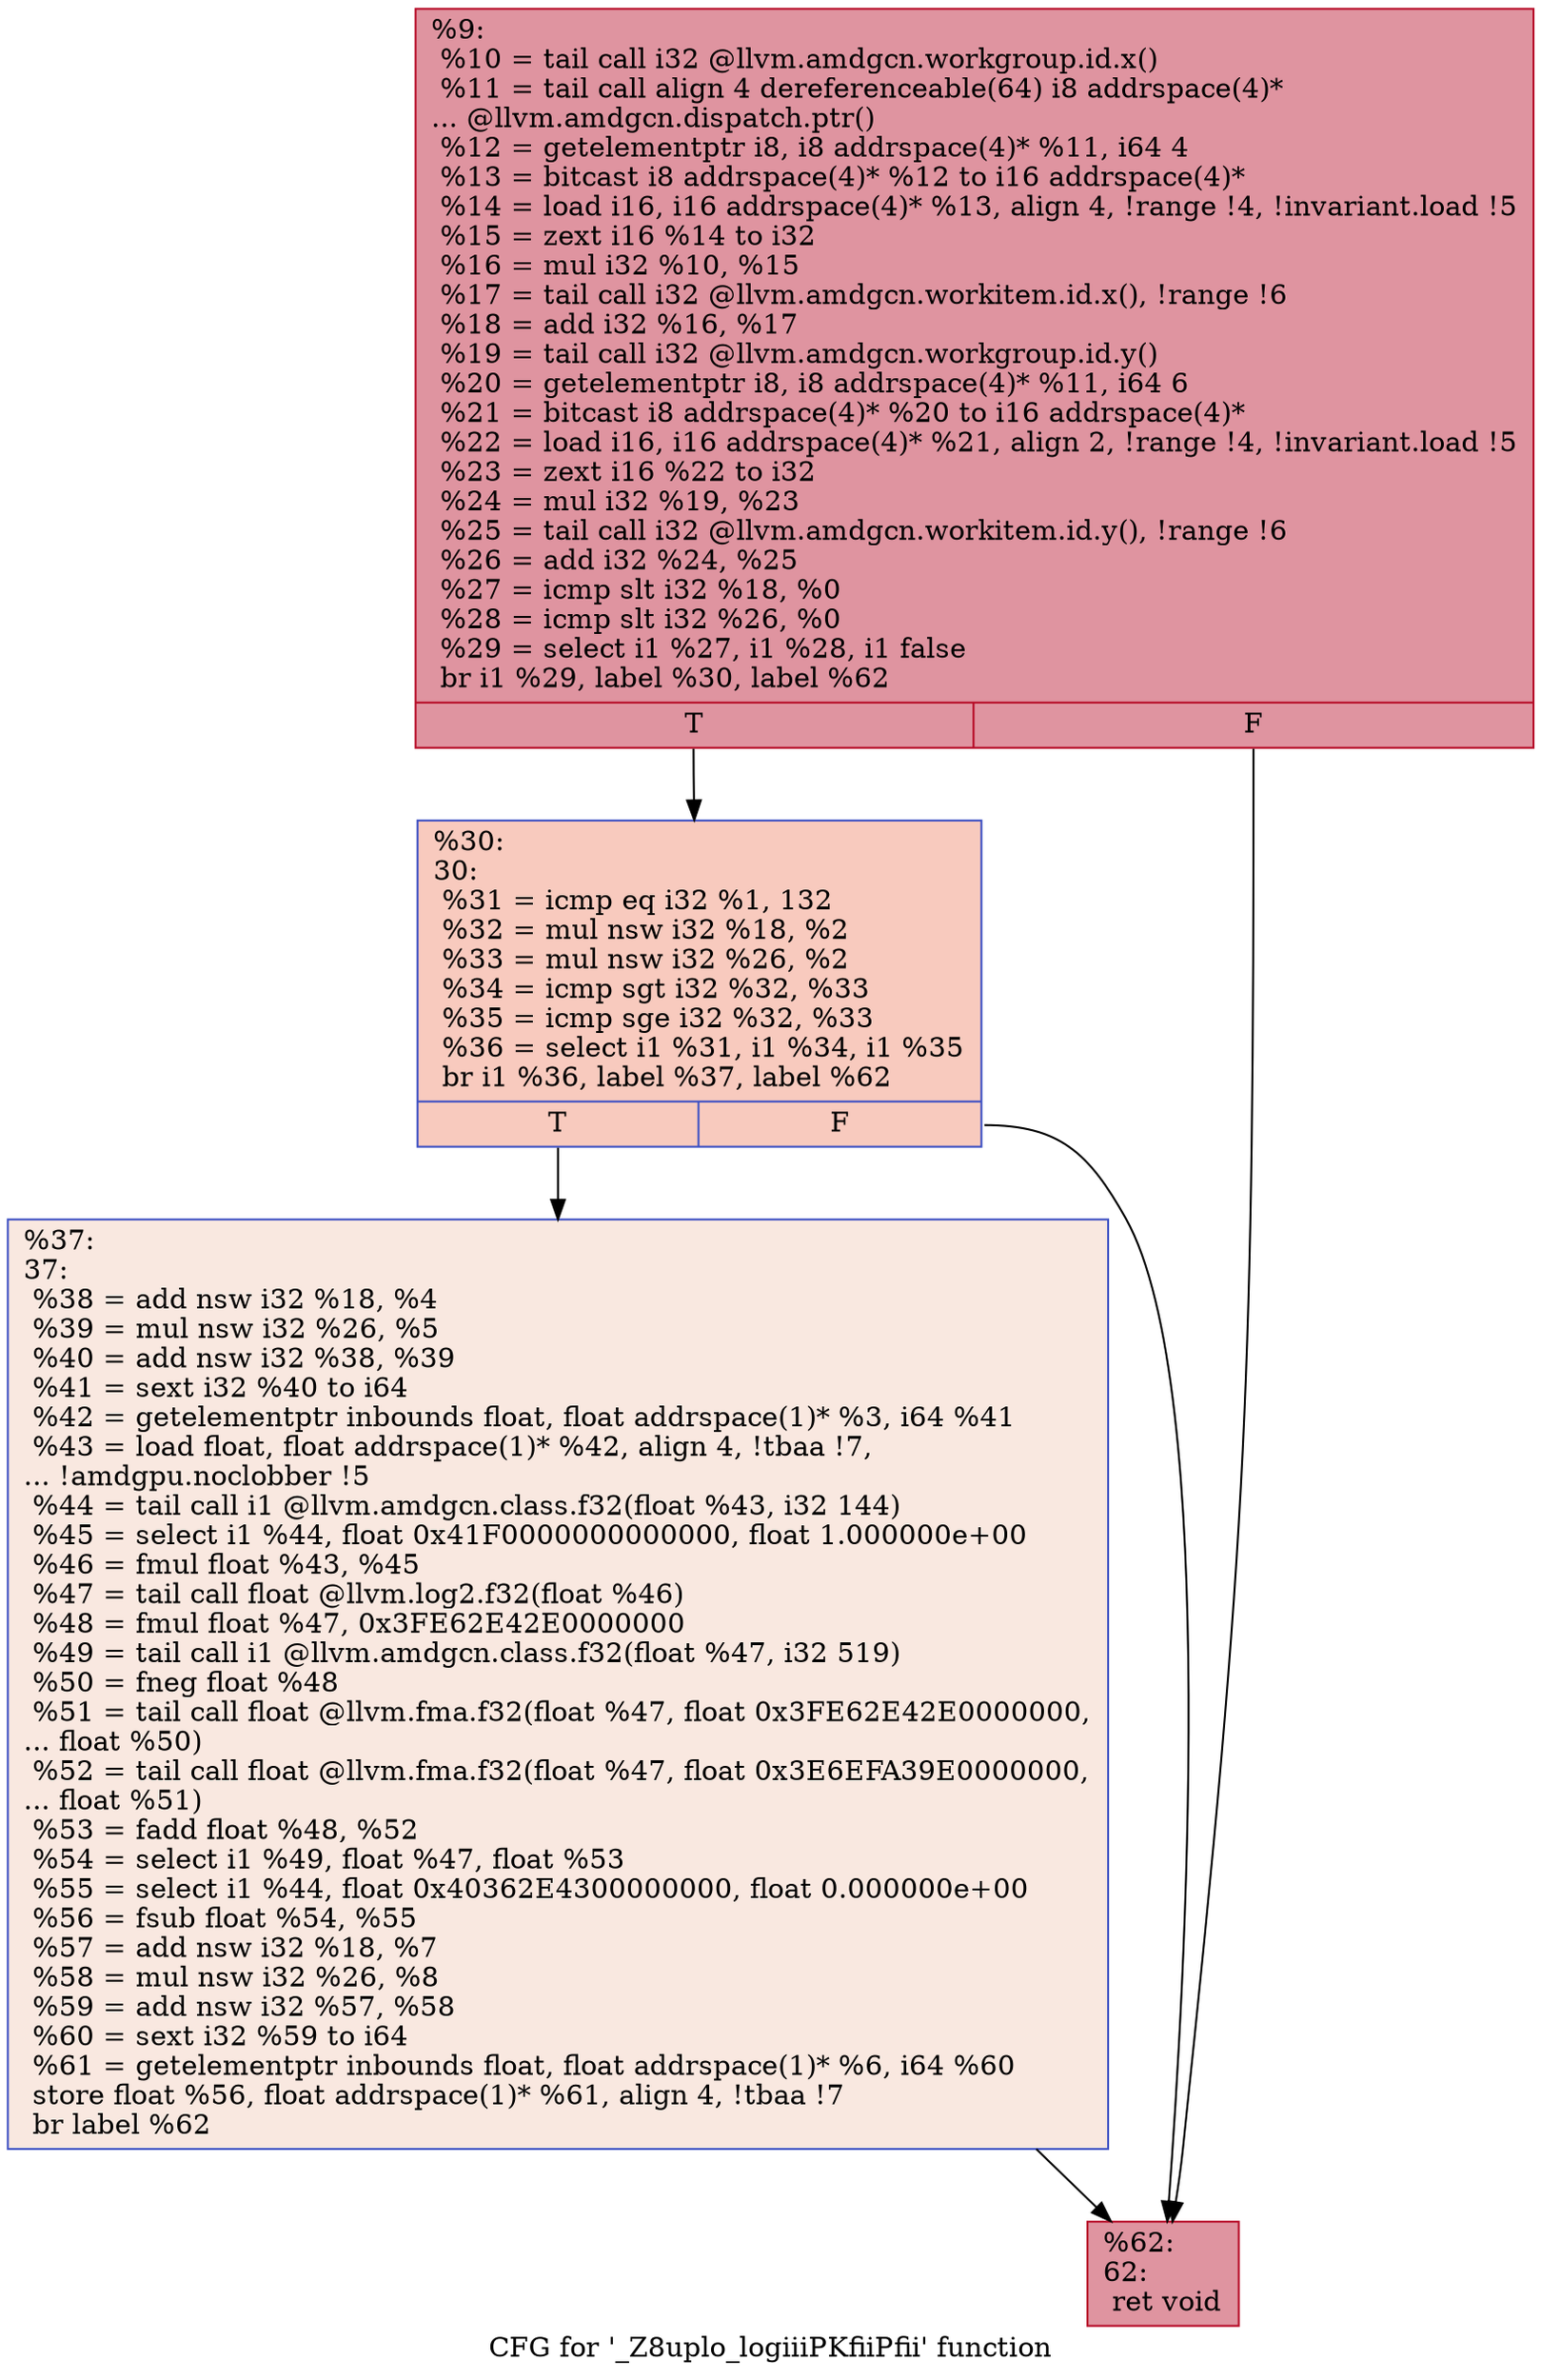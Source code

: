 digraph "CFG for '_Z8uplo_logiiiPKfiiPfii' function" {
	label="CFG for '_Z8uplo_logiiiPKfiiPfii' function";

	Node0x5beaf60 [shape=record,color="#b70d28ff", style=filled, fillcolor="#b70d2870",label="{%9:\l  %10 = tail call i32 @llvm.amdgcn.workgroup.id.x()\l  %11 = tail call align 4 dereferenceable(64) i8 addrspace(4)*\l... @llvm.amdgcn.dispatch.ptr()\l  %12 = getelementptr i8, i8 addrspace(4)* %11, i64 4\l  %13 = bitcast i8 addrspace(4)* %12 to i16 addrspace(4)*\l  %14 = load i16, i16 addrspace(4)* %13, align 4, !range !4, !invariant.load !5\l  %15 = zext i16 %14 to i32\l  %16 = mul i32 %10, %15\l  %17 = tail call i32 @llvm.amdgcn.workitem.id.x(), !range !6\l  %18 = add i32 %16, %17\l  %19 = tail call i32 @llvm.amdgcn.workgroup.id.y()\l  %20 = getelementptr i8, i8 addrspace(4)* %11, i64 6\l  %21 = bitcast i8 addrspace(4)* %20 to i16 addrspace(4)*\l  %22 = load i16, i16 addrspace(4)* %21, align 2, !range !4, !invariant.load !5\l  %23 = zext i16 %22 to i32\l  %24 = mul i32 %19, %23\l  %25 = tail call i32 @llvm.amdgcn.workitem.id.y(), !range !6\l  %26 = add i32 %24, %25\l  %27 = icmp slt i32 %18, %0\l  %28 = icmp slt i32 %26, %0\l  %29 = select i1 %27, i1 %28, i1 false\l  br i1 %29, label %30, label %62\l|{<s0>T|<s1>F}}"];
	Node0x5beaf60:s0 -> Node0x5bef500;
	Node0x5beaf60:s1 -> Node0x5bef590;
	Node0x5bef500 [shape=record,color="#3d50c3ff", style=filled, fillcolor="#ef886b70",label="{%30:\l30:                                               \l  %31 = icmp eq i32 %1, 132\l  %32 = mul nsw i32 %18, %2\l  %33 = mul nsw i32 %26, %2\l  %34 = icmp sgt i32 %32, %33\l  %35 = icmp sge i32 %32, %33\l  %36 = select i1 %31, i1 %34, i1 %35\l  br i1 %36, label %37, label %62\l|{<s0>T|<s1>F}}"];
	Node0x5bef500:s0 -> Node0x5bed580;
	Node0x5bef500:s1 -> Node0x5bef590;
	Node0x5bed580 [shape=record,color="#3d50c3ff", style=filled, fillcolor="#f1ccb870",label="{%37:\l37:                                               \l  %38 = add nsw i32 %18, %4\l  %39 = mul nsw i32 %26, %5\l  %40 = add nsw i32 %38, %39\l  %41 = sext i32 %40 to i64\l  %42 = getelementptr inbounds float, float addrspace(1)* %3, i64 %41\l  %43 = load float, float addrspace(1)* %42, align 4, !tbaa !7,\l... !amdgpu.noclobber !5\l  %44 = tail call i1 @llvm.amdgcn.class.f32(float %43, i32 144)\l  %45 = select i1 %44, float 0x41F0000000000000, float 1.000000e+00\l  %46 = fmul float %43, %45\l  %47 = tail call float @llvm.log2.f32(float %46)\l  %48 = fmul float %47, 0x3FE62E42E0000000\l  %49 = tail call i1 @llvm.amdgcn.class.f32(float %47, i32 519)\l  %50 = fneg float %48\l  %51 = tail call float @llvm.fma.f32(float %47, float 0x3FE62E42E0000000,\l... float %50)\l  %52 = tail call float @llvm.fma.f32(float %47, float 0x3E6EFA39E0000000,\l... float %51)\l  %53 = fadd float %48, %52\l  %54 = select i1 %49, float %47, float %53\l  %55 = select i1 %44, float 0x40362E4300000000, float 0.000000e+00\l  %56 = fsub float %54, %55\l  %57 = add nsw i32 %18, %7\l  %58 = mul nsw i32 %26, %8\l  %59 = add nsw i32 %57, %58\l  %60 = sext i32 %59 to i64\l  %61 = getelementptr inbounds float, float addrspace(1)* %6, i64 %60\l  store float %56, float addrspace(1)* %61, align 4, !tbaa !7\l  br label %62\l}"];
	Node0x5bed580 -> Node0x5bef590;
	Node0x5bef590 [shape=record,color="#b70d28ff", style=filled, fillcolor="#b70d2870",label="{%62:\l62:                                               \l  ret void\l}"];
}
